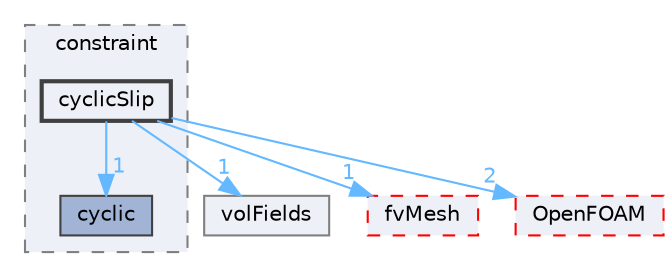 digraph "src/finiteVolume/fields/fvPatchFields/constraint/cyclicSlip"
{
 // LATEX_PDF_SIZE
  bgcolor="transparent";
  edge [fontname=Helvetica,fontsize=10,labelfontname=Helvetica,labelfontsize=10];
  node [fontname=Helvetica,fontsize=10,shape=box,height=0.2,width=0.4];
  compound=true
  subgraph clusterdir_dcf2f02ec1a1951cb48a5d6d97386405 {
    graph [ bgcolor="#edf0f7", pencolor="grey50", label="constraint", fontname=Helvetica,fontsize=10 style="filled,dashed", URL="dir_dcf2f02ec1a1951cb48a5d6d97386405.html",tooltip=""]
  dir_e9d67726b90b890b99d2b1019245a9c5 [label="cyclic", fillcolor="#a2b4d6", color="grey25", style="filled", URL="dir_e9d67726b90b890b99d2b1019245a9c5.html",tooltip=""];
  dir_40c710086adeb380bfa8604caf8d1809 [label="cyclicSlip", fillcolor="#edf0f7", color="grey25", style="filled,bold", URL="dir_40c710086adeb380bfa8604caf8d1809.html",tooltip=""];
  }
  dir_bd8bf7fa65467c460a50eacc456ce356 [label="volFields", fillcolor="#edf0f7", color="grey50", style="filled", URL="dir_bd8bf7fa65467c460a50eacc456ce356.html",tooltip=""];
  dir_c382fa095c9c33d8673c0dd60aaef275 [label="fvMesh", fillcolor="#edf0f7", color="red", style="filled,dashed", URL="dir_c382fa095c9c33d8673c0dd60aaef275.html",tooltip=""];
  dir_c5473ff19b20e6ec4dfe5c310b3778a8 [label="OpenFOAM", fillcolor="#edf0f7", color="red", style="filled,dashed", URL="dir_c5473ff19b20e6ec4dfe5c310b3778a8.html",tooltip=""];
  dir_40c710086adeb380bfa8604caf8d1809->dir_bd8bf7fa65467c460a50eacc456ce356 [headlabel="1", labeldistance=1.5 headhref="dir_000789_004295.html" href="dir_000789_004295.html" color="steelblue1" fontcolor="steelblue1"];
  dir_40c710086adeb380bfa8604caf8d1809->dir_c382fa095c9c33d8673c0dd60aaef275 [headlabel="1", labeldistance=1.5 headhref="dir_000789_001544.html" href="dir_000789_001544.html" color="steelblue1" fontcolor="steelblue1"];
  dir_40c710086adeb380bfa8604caf8d1809->dir_c5473ff19b20e6ec4dfe5c310b3778a8 [headlabel="2", labeldistance=1.5 headhref="dir_000789_002695.html" href="dir_000789_002695.html" color="steelblue1" fontcolor="steelblue1"];
  dir_40c710086adeb380bfa8604caf8d1809->dir_e9d67726b90b890b99d2b1019245a9c5 [headlabel="1", labeldistance=1.5 headhref="dir_000789_000757.html" href="dir_000789_000757.html" color="steelblue1" fontcolor="steelblue1"];
}
